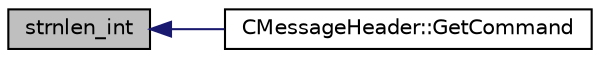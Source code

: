 digraph "strnlen_int"
{
  edge [fontname="Helvetica",fontsize="10",labelfontname="Helvetica",labelfontsize="10"];
  node [fontname="Helvetica",fontsize="10",shape=record];
  rankdir="LR";
  Node1 [label="strnlen_int",height=0.2,width=0.4,color="black", fillcolor="grey75", style="filled", fontcolor="black"];
  Node1 -> Node2 [dir="back",color="midnightblue",fontsize="10",style="solid",fontname="Helvetica"];
  Node2 [label="CMessageHeader::GetCommand",height=0.2,width=0.4,color="black", fillcolor="white", style="filled",URL="$class_c_message_header.html#ab5b3807481d4b918527b86523f1efee2"];
}
